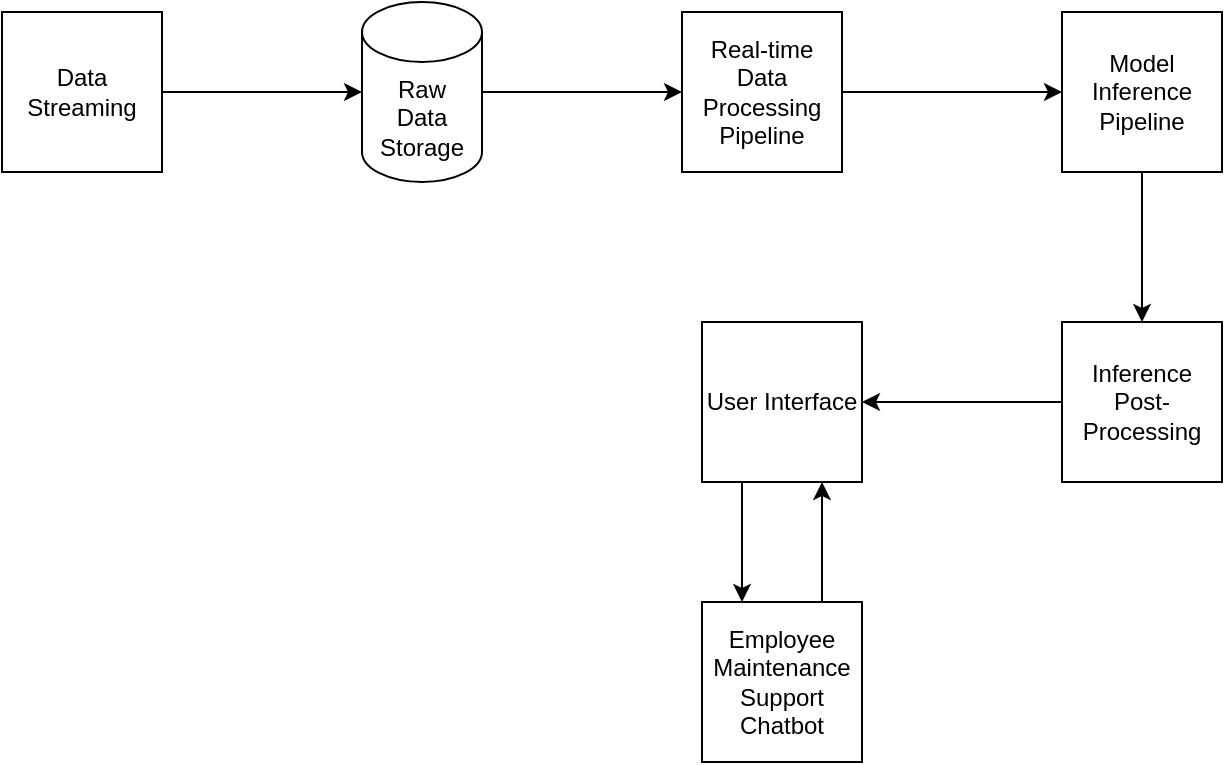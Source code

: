 <mxfile version="24.1.0" type="device">
  <diagram name="Página-1" id="iu1kYuHyZ9cC-UrOEiwv">
    <mxGraphModel dx="1434" dy="866" grid="1" gridSize="10" guides="1" tooltips="1" connect="1" arrows="1" fold="1" page="1" pageScale="1" pageWidth="827" pageHeight="1169" math="0" shadow="0">
      <root>
        <mxCell id="0" />
        <mxCell id="1" parent="0" />
        <mxCell id="L9mW-JYLy9EoCO7w-WZZ-8" style="edgeStyle=orthogonalEdgeStyle;rounded=0;orthogonalLoop=1;jettySize=auto;html=1;" parent="1" source="L9mW-JYLy9EoCO7w-WZZ-1" target="L9mW-JYLy9EoCO7w-WZZ-2" edge="1">
          <mxGeometry relative="1" as="geometry" />
        </mxCell>
        <mxCell id="L9mW-JYLy9EoCO7w-WZZ-1" value="&lt;div&gt;Data Streaming&lt;/div&gt;" style="whiteSpace=wrap;html=1;aspect=fixed;" parent="1" vertex="1">
          <mxGeometry x="100" y="85" width="80" height="80" as="geometry" />
        </mxCell>
        <mxCell id="L9mW-JYLy9EoCO7w-WZZ-9" style="edgeStyle=orthogonalEdgeStyle;rounded=0;orthogonalLoop=1;jettySize=auto;html=1;entryX=0;entryY=0.5;entryDx=0;entryDy=0;" parent="1" source="L9mW-JYLy9EoCO7w-WZZ-2" target="L9mW-JYLy9EoCO7w-WZZ-3" edge="1">
          <mxGeometry relative="1" as="geometry" />
        </mxCell>
        <mxCell id="L9mW-JYLy9EoCO7w-WZZ-2" value="&lt;div&gt;Raw &lt;br&gt;Data Storage&lt;br&gt;&lt;/div&gt;" style="shape=cylinder3;whiteSpace=wrap;html=1;boundedLbl=1;backgroundOutline=1;size=15;" parent="1" vertex="1">
          <mxGeometry x="280" y="80" width="60" height="90" as="geometry" />
        </mxCell>
        <mxCell id="L9mW-JYLy9EoCO7w-WZZ-10" style="edgeStyle=orthogonalEdgeStyle;rounded=0;orthogonalLoop=1;jettySize=auto;html=1;" parent="1" source="L9mW-JYLy9EoCO7w-WZZ-3" target="L9mW-JYLy9EoCO7w-WZZ-4" edge="1">
          <mxGeometry relative="1" as="geometry" />
        </mxCell>
        <mxCell id="L9mW-JYLy9EoCO7w-WZZ-3" value="Real-time Data Processing Pipeline" style="whiteSpace=wrap;html=1;aspect=fixed;" parent="1" vertex="1">
          <mxGeometry x="440" y="85" width="80" height="80" as="geometry" />
        </mxCell>
        <mxCell id="L9mW-JYLy9EoCO7w-WZZ-11" style="edgeStyle=orthogonalEdgeStyle;rounded=0;orthogonalLoop=1;jettySize=auto;html=1;" parent="1" source="L9mW-JYLy9EoCO7w-WZZ-4" target="L9mW-JYLy9EoCO7w-WZZ-5" edge="1">
          <mxGeometry relative="1" as="geometry" />
        </mxCell>
        <mxCell id="L9mW-JYLy9EoCO7w-WZZ-4" value="Model Inference Pipeline" style="whiteSpace=wrap;html=1;aspect=fixed;" parent="1" vertex="1">
          <mxGeometry x="630" y="85" width="80" height="80" as="geometry" />
        </mxCell>
        <mxCell id="L9mW-JYLy9EoCO7w-WZZ-12" style="edgeStyle=orthogonalEdgeStyle;rounded=0;orthogonalLoop=1;jettySize=auto;html=1;exitX=0;exitY=0.5;exitDx=0;exitDy=0;" parent="1" source="L9mW-JYLy9EoCO7w-WZZ-5" target="L9mW-JYLy9EoCO7w-WZZ-6" edge="1">
          <mxGeometry relative="1" as="geometry" />
        </mxCell>
        <mxCell id="L9mW-JYLy9EoCO7w-WZZ-5" value="Inference Post-Processing" style="whiteSpace=wrap;html=1;aspect=fixed;" parent="1" vertex="1">
          <mxGeometry x="630" y="240" width="80" height="80" as="geometry" />
        </mxCell>
        <mxCell id="L9mW-JYLy9EoCO7w-WZZ-13" style="edgeStyle=orthogonalEdgeStyle;rounded=0;orthogonalLoop=1;jettySize=auto;html=1;exitX=0.25;exitY=1;exitDx=0;exitDy=0;entryX=0.25;entryY=0;entryDx=0;entryDy=0;" parent="1" source="L9mW-JYLy9EoCO7w-WZZ-6" target="L9mW-JYLy9EoCO7w-WZZ-7" edge="1">
          <mxGeometry relative="1" as="geometry" />
        </mxCell>
        <mxCell id="L9mW-JYLy9EoCO7w-WZZ-6" value="User Interface" style="whiteSpace=wrap;html=1;aspect=fixed;" parent="1" vertex="1">
          <mxGeometry x="450" y="240" width="80" height="80" as="geometry" />
        </mxCell>
        <mxCell id="L9mW-JYLy9EoCO7w-WZZ-14" style="edgeStyle=orthogonalEdgeStyle;rounded=0;orthogonalLoop=1;jettySize=auto;html=1;exitX=0.75;exitY=0;exitDx=0;exitDy=0;entryX=0.75;entryY=1;entryDx=0;entryDy=0;" parent="1" source="L9mW-JYLy9EoCO7w-WZZ-7" target="L9mW-JYLy9EoCO7w-WZZ-6" edge="1">
          <mxGeometry relative="1" as="geometry" />
        </mxCell>
        <mxCell id="L9mW-JYLy9EoCO7w-WZZ-7" value="Employee Maintenance Support Chatbot" style="whiteSpace=wrap;html=1;aspect=fixed;" parent="1" vertex="1">
          <mxGeometry x="450" y="380" width="80" height="80" as="geometry" />
        </mxCell>
      </root>
    </mxGraphModel>
  </diagram>
</mxfile>
